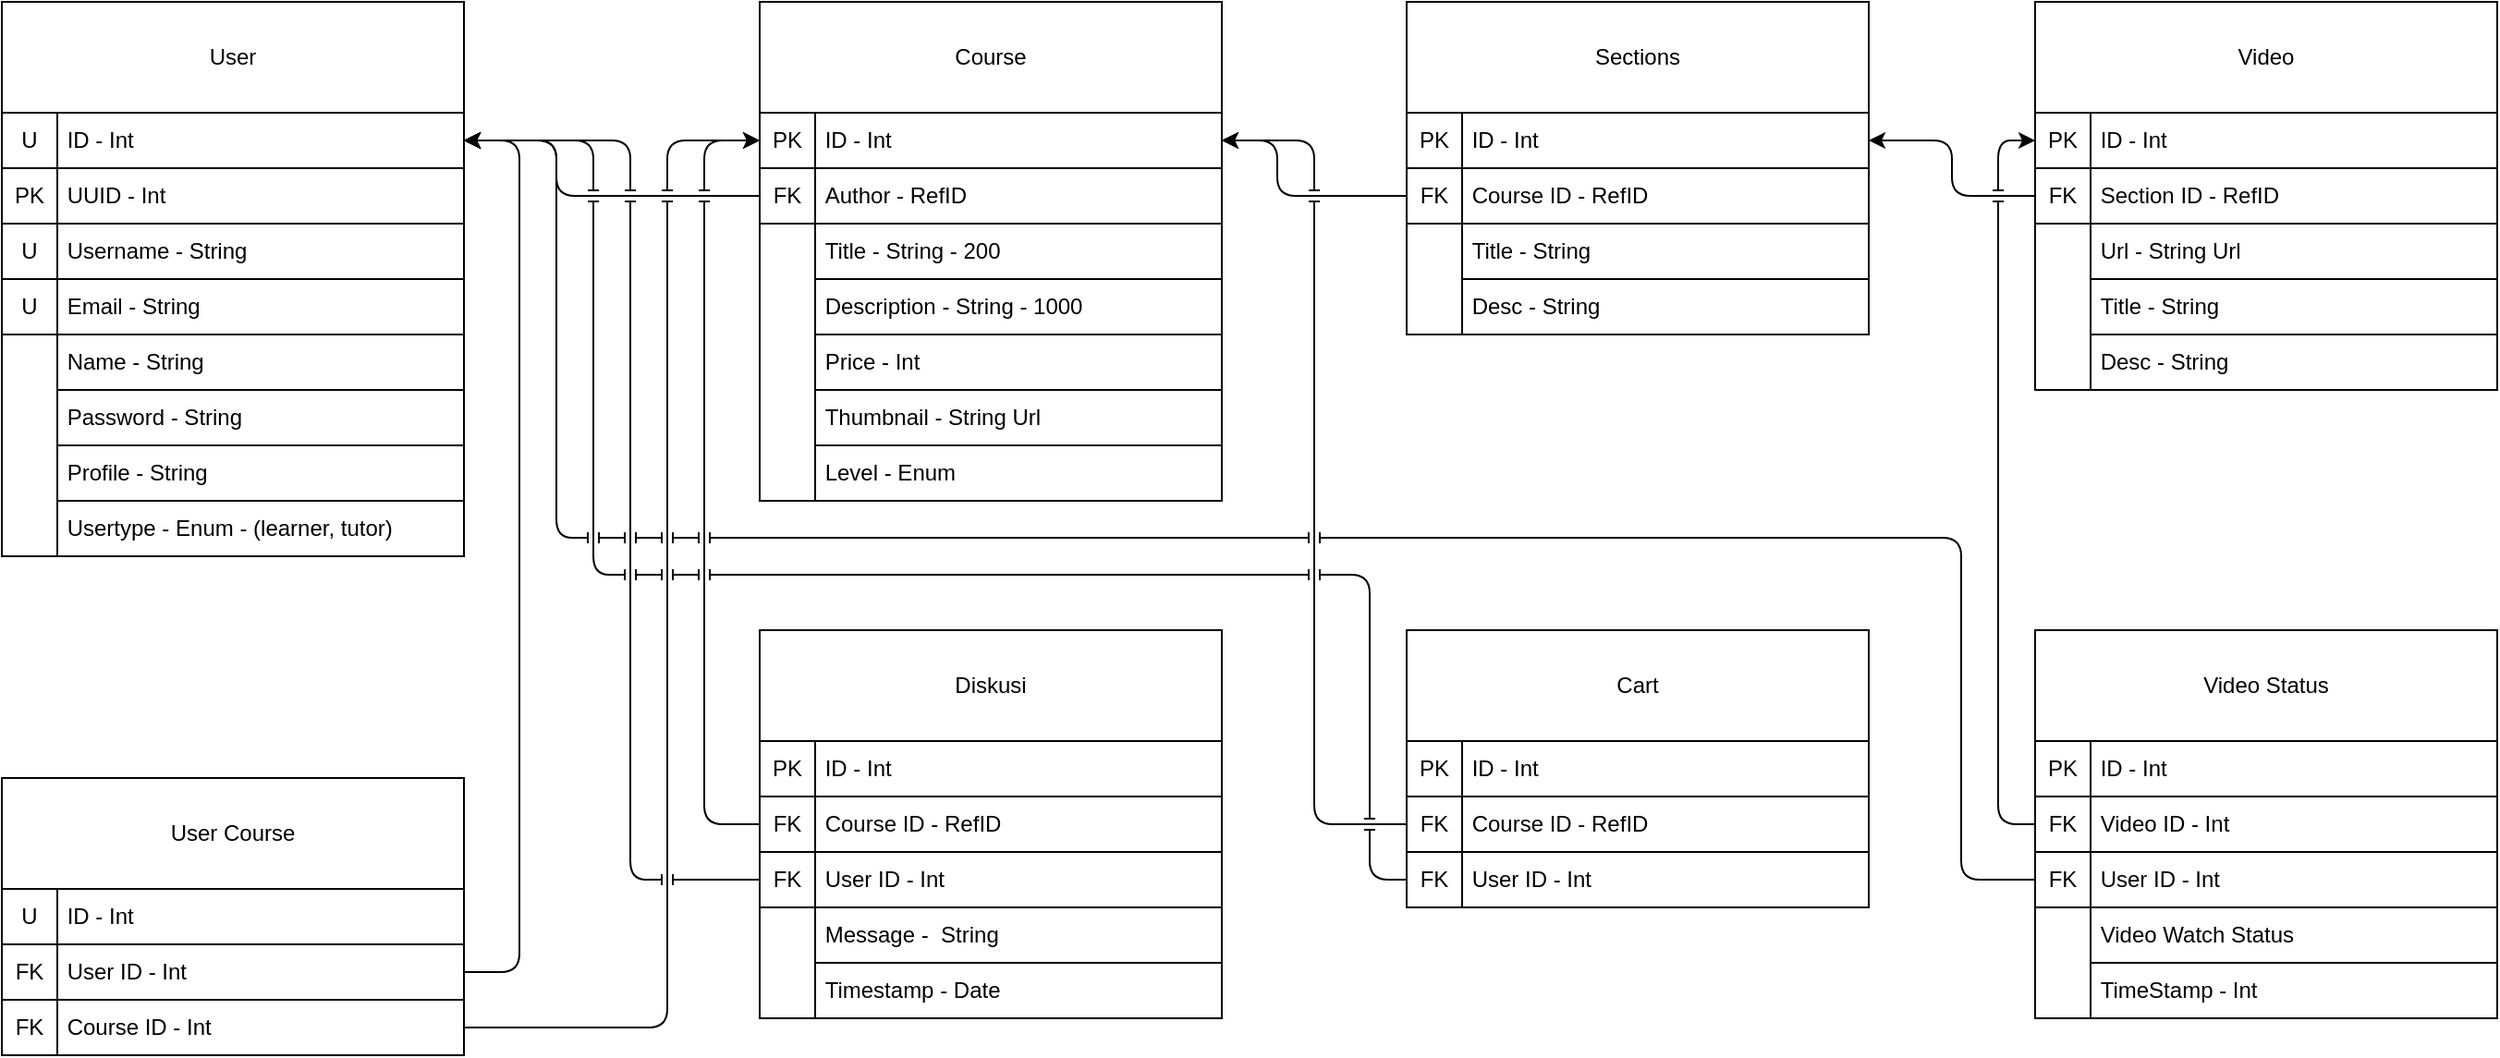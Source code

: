 <mxfile>
    <diagram id="nnqeHtfKbLPLydA5j7S_" name="Page-1">
        <mxGraphModel dx="1993" dy="1095" grid="1" gridSize="10" guides="1" tooltips="1" connect="1" arrows="1" fold="1" page="1" pageScale="1" pageWidth="1920" pageHeight="1200" background="none" math="0" shadow="0">
            <root>
                <mxCell id="0"/>
                <mxCell id="1" parent="0"/>
                <mxCell id="2" value="User" style="rounded=1;whiteSpace=wrap;html=1;arcSize=0;" vertex="1" parent="1">
                    <mxGeometry x="285" y="300" width="250" height="60" as="geometry"/>
                </mxCell>
                <mxCell id="3" value="&amp;nbsp;ID - Int" style="rounded=1;whiteSpace=wrap;html=1;arcSize=0;align=left;strokeColor=default;" vertex="1" parent="1">
                    <mxGeometry x="315" y="360" width="220" height="30" as="geometry"/>
                </mxCell>
                <mxCell id="4" value="&amp;nbsp;UUID - Int" style="rounded=1;whiteSpace=wrap;html=1;arcSize=0;align=left;strokeColor=default;" vertex="1" parent="1">
                    <mxGeometry x="315" y="390" width="220" height="30" as="geometry"/>
                </mxCell>
                <mxCell id="5" value="&amp;nbsp;Username - String " style="rounded=1;whiteSpace=wrap;html=1;arcSize=0;align=left;strokeColor=default;" vertex="1" parent="1">
                    <mxGeometry x="315" y="420" width="220" height="30" as="geometry"/>
                </mxCell>
                <mxCell id="6" value="&amp;nbsp;Email - String " style="rounded=1;whiteSpace=wrap;html=1;arcSize=0;align=left;strokeColor=default;" vertex="1" parent="1">
                    <mxGeometry x="315" y="450" width="220" height="30" as="geometry"/>
                </mxCell>
                <mxCell id="8" value="PK" style="rounded=0;whiteSpace=wrap;html=1;strokeColor=default;" vertex="1" parent="1">
                    <mxGeometry x="285" y="390" width="30" height="30" as="geometry"/>
                </mxCell>
                <mxCell id="9" value="U" style="rounded=0;whiteSpace=wrap;html=1;strokeColor=default;" vertex="1" parent="1">
                    <mxGeometry x="285" y="360" width="30" height="30" as="geometry"/>
                </mxCell>
                <mxCell id="10" value="&amp;nbsp;Name - String " style="rounded=1;whiteSpace=wrap;html=1;arcSize=0;align=left;strokeColor=default;" vertex="1" parent="1">
                    <mxGeometry x="315" y="480" width="220" height="30" as="geometry"/>
                </mxCell>
                <mxCell id="11" value="&amp;nbsp;Password - String " style="rounded=1;whiteSpace=wrap;html=1;arcSize=0;align=left;strokeColor=default;" vertex="1" parent="1">
                    <mxGeometry x="315" y="510" width="220" height="30" as="geometry"/>
                </mxCell>
                <mxCell id="12" value="&amp;nbsp;Usertype - Enum - (learner, tutor) " style="rounded=1;whiteSpace=wrap;html=1;arcSize=0;align=left;strokeColor=default;" vertex="1" parent="1">
                    <mxGeometry x="315" y="570" width="220" height="30" as="geometry"/>
                </mxCell>
                <mxCell id="13" value="" style="rounded=0;whiteSpace=wrap;html=1;strokeColor=default;" vertex="1" parent="1">
                    <mxGeometry x="285" y="480" width="30" height="120" as="geometry"/>
                </mxCell>
                <mxCell id="15" value="Course" style="rounded=1;whiteSpace=wrap;html=1;arcSize=0;" vertex="1" parent="1">
                    <mxGeometry x="695" y="300" width="250" height="60" as="geometry"/>
                </mxCell>
                <mxCell id="16" value="U" style="rounded=0;whiteSpace=wrap;html=1;strokeColor=default;" vertex="1" parent="1">
                    <mxGeometry x="285" y="420" width="30" height="30" as="geometry"/>
                </mxCell>
                <mxCell id="18" value="U" style="rounded=0;whiteSpace=wrap;html=1;strokeColor=default;" vertex="1" parent="1">
                    <mxGeometry x="285" y="450" width="30" height="30" as="geometry"/>
                </mxCell>
                <mxCell id="19" value="&amp;nbsp;ID - Int" style="rounded=1;whiteSpace=wrap;html=1;arcSize=0;align=left;strokeColor=default;" vertex="1" parent="1">
                    <mxGeometry x="725" y="360" width="220" height="30" as="geometry"/>
                </mxCell>
                <mxCell id="20" value="PK" style="rounded=0;whiteSpace=wrap;html=1;strokeColor=default;" vertex="1" parent="1">
                    <mxGeometry x="695" y="360" width="30" height="30" as="geometry"/>
                </mxCell>
                <mxCell id="23" value="&amp;nbsp;Title - String - 200" style="rounded=1;whiteSpace=wrap;html=1;arcSize=0;align=left;strokeColor=default;" vertex="1" parent="1">
                    <mxGeometry x="725" y="420" width="220" height="30" as="geometry"/>
                </mxCell>
                <mxCell id="24" value="&amp;nbsp;Description - String - 1000" style="rounded=1;whiteSpace=wrap;html=1;arcSize=0;align=left;strokeColor=default;" vertex="1" parent="1">
                    <mxGeometry x="725" y="450" width="220" height="30" as="geometry"/>
                </mxCell>
                <mxCell id="26" value="&amp;nbsp;Author - RefID" style="rounded=1;whiteSpace=wrap;html=1;arcSize=0;align=left;strokeColor=default;" vertex="1" parent="1">
                    <mxGeometry x="725" y="390" width="220" height="30" as="geometry"/>
                </mxCell>
                <mxCell id="50" style="edgeStyle=orthogonalEdgeStyle;html=1;exitX=0;exitY=0.5;exitDx=0;exitDy=0;entryX=1;entryY=0.5;entryDx=0;entryDy=0;elbow=vertical;jumpStyle=line;" edge="1" parent="1" source="27" target="3">
                    <mxGeometry relative="1" as="geometry">
                        <Array as="points">
                            <mxPoint x="585" y="405"/>
                            <mxPoint x="585" y="375"/>
                        </Array>
                    </mxGeometry>
                </mxCell>
                <mxCell id="27" value="FK" style="rounded=0;whiteSpace=wrap;html=1;strokeColor=default;" vertex="1" parent="1">
                    <mxGeometry x="695" y="390" width="30" height="30" as="geometry"/>
                </mxCell>
                <mxCell id="28" value="&amp;nbsp;Price - Int" style="rounded=1;whiteSpace=wrap;html=1;arcSize=0;align=left;strokeColor=default;" vertex="1" parent="1">
                    <mxGeometry x="725" y="480" width="220" height="30" as="geometry"/>
                </mxCell>
                <mxCell id="29" value="" style="rounded=0;whiteSpace=wrap;html=1;strokeColor=default;" vertex="1" parent="1">
                    <mxGeometry x="695" y="420" width="30" height="150" as="geometry"/>
                </mxCell>
                <mxCell id="30" value="Sections" style="rounded=1;whiteSpace=wrap;html=1;arcSize=0;" vertex="1" parent="1">
                    <mxGeometry x="1045" y="300" width="250" height="60" as="geometry"/>
                </mxCell>
                <mxCell id="31" value="Video" style="rounded=1;whiteSpace=wrap;html=1;arcSize=0;" vertex="1" parent="1">
                    <mxGeometry x="1385" y="300" width="250" height="60" as="geometry"/>
                </mxCell>
                <mxCell id="32" value="&amp;nbsp;Thumbnail - String Url" style="rounded=1;whiteSpace=wrap;html=1;arcSize=0;align=left;strokeColor=default;" vertex="1" parent="1">
                    <mxGeometry x="725" y="510" width="220" height="30" as="geometry"/>
                </mxCell>
                <mxCell id="33" value="&amp;nbsp;Level - Enum" style="rounded=1;whiteSpace=wrap;html=1;arcSize=0;align=left;strokeColor=default;" vertex="1" parent="1">
                    <mxGeometry x="725" y="540" width="220" height="30" as="geometry"/>
                </mxCell>
                <mxCell id="34" value="&amp;nbsp;ID - Int" style="rounded=1;whiteSpace=wrap;html=1;arcSize=0;align=left;strokeColor=default;" vertex="1" parent="1">
                    <mxGeometry x="1075" y="360" width="220" height="30" as="geometry"/>
                </mxCell>
                <mxCell id="35" value="&amp;nbsp;Course ID - RefID" style="rounded=1;whiteSpace=wrap;html=1;arcSize=0;align=left;strokeColor=default;" vertex="1" parent="1">
                    <mxGeometry x="1075" y="390" width="220" height="30" as="geometry"/>
                </mxCell>
                <mxCell id="51" style="edgeStyle=orthogonalEdgeStyle;html=1;exitX=0;exitY=0.5;exitDx=0;exitDy=0;entryX=1;entryY=0.5;entryDx=0;entryDy=0;elbow=vertical;jumpStyle=line;" edge="1" parent="1" source="36" target="19">
                    <mxGeometry relative="1" as="geometry">
                        <Array as="points">
                            <mxPoint x="975" y="405"/>
                            <mxPoint x="975" y="375"/>
                        </Array>
                    </mxGeometry>
                </mxCell>
                <mxCell id="36" value="FK" style="rounded=0;whiteSpace=wrap;html=1;strokeColor=default;" vertex="1" parent="1">
                    <mxGeometry x="1045" y="390" width="30" height="30" as="geometry"/>
                </mxCell>
                <mxCell id="37" value="PK" style="rounded=0;whiteSpace=wrap;html=1;strokeColor=default;" vertex="1" parent="1">
                    <mxGeometry x="1045" y="360" width="30" height="30" as="geometry"/>
                </mxCell>
                <mxCell id="38" value="&amp;nbsp;Title - String" style="rounded=1;whiteSpace=wrap;html=1;arcSize=0;align=left;strokeColor=default;" vertex="1" parent="1">
                    <mxGeometry x="1075" y="420" width="220" height="30" as="geometry"/>
                </mxCell>
                <mxCell id="39" value="&amp;nbsp;Desc - String" style="rounded=1;whiteSpace=wrap;html=1;arcSize=0;align=left;strokeColor=default;" vertex="1" parent="1">
                    <mxGeometry x="1075" y="450" width="220" height="30" as="geometry"/>
                </mxCell>
                <mxCell id="40" value="" style="rounded=0;whiteSpace=wrap;html=1;strokeColor=default;" vertex="1" parent="1">
                    <mxGeometry x="1045" y="420" width="30" height="60" as="geometry"/>
                </mxCell>
                <mxCell id="41" value="&amp;nbsp;Url - String Url" style="rounded=1;whiteSpace=wrap;html=1;arcSize=0;align=left;strokeColor=default;" vertex="1" parent="1">
                    <mxGeometry x="1415" y="420" width="220" height="30" as="geometry"/>
                </mxCell>
                <mxCell id="52" style="edgeStyle=orthogonalEdgeStyle;html=1;exitX=0;exitY=0.5;exitDx=0;exitDy=0;entryX=1;entryY=0.5;entryDx=0;entryDy=0;elbow=vertical;jumpStyle=line;" edge="1" parent="1" source="42" target="34">
                    <mxGeometry relative="1" as="geometry"/>
                </mxCell>
                <mxCell id="42" value="FK" style="rounded=0;whiteSpace=wrap;html=1;strokeColor=default;" vertex="1" parent="1">
                    <mxGeometry x="1385" y="390" width="30" height="30" as="geometry"/>
                </mxCell>
                <mxCell id="43" value="&amp;nbsp;Title - String" style="rounded=1;whiteSpace=wrap;html=1;arcSize=0;align=left;strokeColor=default;" vertex="1" parent="1">
                    <mxGeometry x="1415" y="450" width="220" height="30" as="geometry"/>
                </mxCell>
                <mxCell id="44" value="&amp;nbsp;Desc - String" style="rounded=1;whiteSpace=wrap;html=1;arcSize=0;align=left;strokeColor=default;" vertex="1" parent="1">
                    <mxGeometry x="1415" y="480" width="220" height="30" as="geometry"/>
                </mxCell>
                <mxCell id="45" value="" style="rounded=0;whiteSpace=wrap;html=1;strokeColor=default;" vertex="1" parent="1">
                    <mxGeometry x="1385" y="420" width="30" height="90" as="geometry"/>
                </mxCell>
                <mxCell id="46" value="PK" style="rounded=0;whiteSpace=wrap;html=1;strokeColor=default;" vertex="1" parent="1">
                    <mxGeometry x="1385" y="360" width="30" height="30" as="geometry"/>
                </mxCell>
                <mxCell id="47" value="&amp;nbsp;ID - Int" style="rounded=1;whiteSpace=wrap;html=1;arcSize=0;align=left;strokeColor=default;" vertex="1" parent="1">
                    <mxGeometry x="1415" y="360" width="220" height="30" as="geometry"/>
                </mxCell>
                <mxCell id="48" value="&amp;nbsp;Section ID - RefID" style="rounded=1;whiteSpace=wrap;html=1;arcSize=0;align=left;strokeColor=default;" vertex="1" parent="1">
                    <mxGeometry x="1415" y="390" width="220" height="30" as="geometry"/>
                </mxCell>
                <mxCell id="53" value="User Course" style="rounded=1;whiteSpace=wrap;html=1;arcSize=0;" vertex="1" parent="1">
                    <mxGeometry x="285" y="720" width="250" height="60" as="geometry"/>
                </mxCell>
                <mxCell id="54" value="&amp;nbsp;ID - Int" style="rounded=1;whiteSpace=wrap;html=1;arcSize=0;align=left;strokeColor=default;" vertex="1" parent="1">
                    <mxGeometry x="315" y="780" width="220" height="30" as="geometry"/>
                </mxCell>
                <mxCell id="55" value="&amp;nbsp;User ID - Int" style="rounded=1;whiteSpace=wrap;html=1;arcSize=0;align=left;strokeColor=default;" vertex="1" parent="1">
                    <mxGeometry x="315" y="810" width="220" height="30" as="geometry"/>
                </mxCell>
                <mxCell id="56" value="&amp;nbsp;Course ID - Int" style="rounded=1;whiteSpace=wrap;html=1;arcSize=0;align=left;strokeColor=default;" vertex="1" parent="1">
                    <mxGeometry x="315" y="840" width="220" height="30" as="geometry"/>
                </mxCell>
                <mxCell id="68" style="edgeStyle=orthogonalEdgeStyle;html=1;exitX=1;exitY=0.5;exitDx=0;exitDy=0;entryX=1;entryY=0.5;entryDx=0;entryDy=0;elbow=vertical;jumpStyle=line;" edge="1" parent="1" source="55" target="3">
                    <mxGeometry relative="1" as="geometry">
                        <Array as="points">
                            <mxPoint x="565" y="825"/>
                            <mxPoint x="565" y="375"/>
                        </Array>
                    </mxGeometry>
                </mxCell>
                <mxCell id="58" value="FK" style="rounded=0;whiteSpace=wrap;html=1;strokeColor=default;" vertex="1" parent="1">
                    <mxGeometry x="285" y="810" width="30" height="30" as="geometry"/>
                </mxCell>
                <mxCell id="59" value="U" style="rounded=0;whiteSpace=wrap;html=1;strokeColor=default;" vertex="1" parent="1">
                    <mxGeometry x="285" y="780" width="30" height="30" as="geometry"/>
                </mxCell>
                <mxCell id="69" style="edgeStyle=orthogonalEdgeStyle;html=1;exitX=1;exitY=0.5;exitDx=0;exitDy=0;entryX=0;entryY=0.5;entryDx=0;entryDy=0;elbow=vertical;jumpStyle=line;" edge="1" parent="1" source="56" target="20">
                    <mxGeometry relative="1" as="geometry">
                        <Array as="points">
                            <mxPoint x="645" y="855"/>
                            <mxPoint x="645" y="375"/>
                        </Array>
                    </mxGeometry>
                </mxCell>
                <mxCell id="66" value="FK" style="rounded=0;whiteSpace=wrap;html=1;strokeColor=default;" vertex="1" parent="1">
                    <mxGeometry x="285" y="840" width="30" height="30" as="geometry"/>
                </mxCell>
                <mxCell id="70" value="Diskusi" style="rounded=1;whiteSpace=wrap;html=1;arcSize=0;" vertex="1" parent="1">
                    <mxGeometry x="695" y="640" width="250" height="60" as="geometry"/>
                </mxCell>
                <mxCell id="71" value="PK" style="rounded=0;whiteSpace=wrap;html=1;strokeColor=default;" vertex="1" parent="1">
                    <mxGeometry x="695" y="700" width="30" height="30" as="geometry"/>
                </mxCell>
                <mxCell id="72" value="&amp;nbsp;ID - Int" style="rounded=1;whiteSpace=wrap;html=1;arcSize=0;align=left;strokeColor=default;" vertex="1" parent="1">
                    <mxGeometry x="725" y="700" width="220" height="30" as="geometry"/>
                </mxCell>
                <mxCell id="73" value="&amp;nbsp;Course ID - RefID" style="rounded=1;whiteSpace=wrap;html=1;arcSize=0;align=left;strokeColor=default;" vertex="1" parent="1">
                    <mxGeometry x="725" y="730" width="220" height="30" as="geometry"/>
                </mxCell>
                <mxCell id="80" style="edgeStyle=orthogonalEdgeStyle;jumpStyle=line;html=1;exitX=0;exitY=0.5;exitDx=0;exitDy=0;entryX=0;entryY=0.5;entryDx=0;entryDy=0;elbow=vertical;" edge="1" parent="1" source="74" target="20">
                    <mxGeometry relative="1" as="geometry">
                        <Array as="points">
                            <mxPoint x="665" y="745"/>
                            <mxPoint x="665" y="375"/>
                        </Array>
                    </mxGeometry>
                </mxCell>
                <mxCell id="74" value="FK" style="rounded=0;whiteSpace=wrap;html=1;strokeColor=default;" vertex="1" parent="1">
                    <mxGeometry x="695" y="730" width="30" height="30" as="geometry"/>
                </mxCell>
                <mxCell id="75" value="&amp;nbsp;User ID - Int" style="rounded=1;whiteSpace=wrap;html=1;arcSize=0;align=left;strokeColor=default;" vertex="1" parent="1">
                    <mxGeometry x="725" y="760" width="220" height="30" as="geometry"/>
                </mxCell>
                <mxCell id="81" style="edgeStyle=orthogonalEdgeStyle;jumpStyle=line;html=1;exitX=0;exitY=0.5;exitDx=0;exitDy=0;entryX=1;entryY=0.5;entryDx=0;entryDy=0;elbow=vertical;" edge="1" parent="1" source="76" target="3">
                    <mxGeometry relative="1" as="geometry">
                        <Array as="points">
                            <mxPoint x="625" y="775"/>
                            <mxPoint x="625" y="375"/>
                        </Array>
                    </mxGeometry>
                </mxCell>
                <mxCell id="76" value="FK" style="rounded=0;whiteSpace=wrap;html=1;strokeColor=default;" vertex="1" parent="1">
                    <mxGeometry x="695" y="760" width="30" height="30" as="geometry"/>
                </mxCell>
                <mxCell id="77" value="&amp;nbsp;Message -&amp;nbsp; String" style="rounded=1;whiteSpace=wrap;html=1;arcSize=0;align=left;strokeColor=default;" vertex="1" parent="1">
                    <mxGeometry x="725" y="790" width="220" height="30" as="geometry"/>
                </mxCell>
                <mxCell id="78" value="" style="rounded=0;whiteSpace=wrap;html=1;strokeColor=default;" vertex="1" parent="1">
                    <mxGeometry x="695" y="790" width="30" height="60" as="geometry"/>
                </mxCell>
                <mxCell id="79" value="&amp;nbsp;Timestamp - Date" style="rounded=1;whiteSpace=wrap;html=1;arcSize=0;align=left;strokeColor=default;" vertex="1" parent="1">
                    <mxGeometry x="725" y="820" width="220" height="30" as="geometry"/>
                </mxCell>
                <mxCell id="82" value="&amp;nbsp;Profile - String" style="rounded=1;whiteSpace=wrap;html=1;arcSize=0;align=left;strokeColor=default;" vertex="1" parent="1">
                    <mxGeometry x="315" y="540" width="220" height="30" as="geometry"/>
                </mxCell>
                <mxCell id="83" value="Cart" style="rounded=1;whiteSpace=wrap;html=1;arcSize=0;" vertex="1" parent="1">
                    <mxGeometry x="1045" y="640" width="250" height="60" as="geometry"/>
                </mxCell>
                <mxCell id="84" value="&amp;nbsp;ID - Int" style="rounded=1;whiteSpace=wrap;html=1;arcSize=0;align=left;strokeColor=default;" vertex="1" parent="1">
                    <mxGeometry x="1075" y="700" width="220" height="30" as="geometry"/>
                </mxCell>
                <mxCell id="85" value="&amp;nbsp;Course ID - RefID" style="rounded=1;whiteSpace=wrap;html=1;arcSize=0;align=left;strokeColor=default;" vertex="1" parent="1">
                    <mxGeometry x="1075" y="730" width="220" height="30" as="geometry"/>
                </mxCell>
                <mxCell id="86" value="&amp;nbsp;User ID - Int" style="rounded=1;whiteSpace=wrap;html=1;arcSize=0;align=left;strokeColor=default;" vertex="1" parent="1">
                    <mxGeometry x="1075" y="760" width="220" height="30" as="geometry"/>
                </mxCell>
                <mxCell id="89" value="PK" style="rounded=0;whiteSpace=wrap;html=1;strokeColor=default;" vertex="1" parent="1">
                    <mxGeometry x="1045" y="700" width="30" height="30" as="geometry"/>
                </mxCell>
                <mxCell id="92" style="edgeStyle=orthogonalEdgeStyle;jumpStyle=line;html=1;exitX=0;exitY=0.5;exitDx=0;exitDy=0;entryX=1;entryY=0.5;entryDx=0;entryDy=0;elbow=vertical;" edge="1" parent="1" source="90" target="19">
                    <mxGeometry relative="1" as="geometry"/>
                </mxCell>
                <mxCell id="90" value="FK" style="rounded=0;whiteSpace=wrap;html=1;strokeColor=default;" vertex="1" parent="1">
                    <mxGeometry x="1045" y="730" width="30" height="30" as="geometry"/>
                </mxCell>
                <mxCell id="93" style="edgeStyle=orthogonalEdgeStyle;jumpStyle=line;html=1;exitX=0;exitY=0.5;exitDx=0;exitDy=0;entryX=1;entryY=0.5;entryDx=0;entryDy=0;elbow=vertical;" edge="1" parent="1" source="91" target="3">
                    <mxGeometry relative="1" as="geometry">
                        <Array as="points">
                            <mxPoint x="1025" y="775"/>
                            <mxPoint x="1025" y="610"/>
                            <mxPoint x="605" y="610"/>
                            <mxPoint x="605" y="375"/>
                        </Array>
                    </mxGeometry>
                </mxCell>
                <mxCell id="91" value="FK" style="rounded=0;whiteSpace=wrap;html=1;strokeColor=default;" vertex="1" parent="1">
                    <mxGeometry x="1045" y="760" width="30" height="30" as="geometry"/>
                </mxCell>
                <mxCell id="94" value="Video Status" style="rounded=1;whiteSpace=wrap;html=1;arcSize=0;" vertex="1" parent="1">
                    <mxGeometry x="1385" y="640" width="250" height="60" as="geometry"/>
                </mxCell>
                <mxCell id="95" value="&amp;nbsp;ID - Int" style="rounded=1;whiteSpace=wrap;html=1;arcSize=0;align=left;strokeColor=default;" vertex="1" parent="1">
                    <mxGeometry x="1415" y="700" width="220" height="30" as="geometry"/>
                </mxCell>
                <mxCell id="96" value="&amp;nbsp;Video ID - Int" style="rounded=1;whiteSpace=wrap;html=1;arcSize=0;align=left;strokeColor=default;" vertex="1" parent="1">
                    <mxGeometry x="1415" y="730" width="220" height="30" as="geometry"/>
                </mxCell>
                <mxCell id="97" value="&amp;nbsp;User ID - Int" style="rounded=1;whiteSpace=wrap;html=1;arcSize=0;align=left;strokeColor=default;" vertex="1" parent="1">
                    <mxGeometry x="1415" y="760" width="220" height="30" as="geometry"/>
                </mxCell>
                <mxCell id="105" style="edgeStyle=orthogonalEdgeStyle;jumpStyle=line;html=1;exitX=0;exitY=0.5;exitDx=0;exitDy=0;entryX=1;entryY=0.5;entryDx=0;entryDy=0;elbow=vertical;" edge="1" parent="1" source="98" target="3">
                    <mxGeometry relative="1" as="geometry">
                        <Array as="points">
                            <mxPoint x="1345" y="775"/>
                            <mxPoint x="1345" y="590"/>
                            <mxPoint x="585" y="590"/>
                            <mxPoint x="585" y="375"/>
                        </Array>
                    </mxGeometry>
                </mxCell>
                <mxCell id="98" value="FK" style="rounded=0;whiteSpace=wrap;html=1;strokeColor=default;" vertex="1" parent="1">
                    <mxGeometry x="1385" y="760" width="30" height="30" as="geometry"/>
                </mxCell>
                <mxCell id="104" style="edgeStyle=orthogonalEdgeStyle;jumpStyle=line;html=1;exitX=0;exitY=0.5;exitDx=0;exitDy=0;entryX=0;entryY=0.5;entryDx=0;entryDy=0;elbow=vertical;" edge="1" parent="1" source="99" target="46">
                    <mxGeometry relative="1" as="geometry">
                        <Array as="points">
                            <mxPoint x="1365" y="745"/>
                            <mxPoint x="1365" y="375"/>
                        </Array>
                    </mxGeometry>
                </mxCell>
                <mxCell id="99" value="FK" style="rounded=0;whiteSpace=wrap;html=1;strokeColor=default;" vertex="1" parent="1">
                    <mxGeometry x="1385" y="730" width="30" height="30" as="geometry"/>
                </mxCell>
                <mxCell id="100" value="PK" style="rounded=0;whiteSpace=wrap;html=1;strokeColor=default;" vertex="1" parent="1">
                    <mxGeometry x="1385" y="700" width="30" height="30" as="geometry"/>
                </mxCell>
                <mxCell id="101" value="&amp;nbsp;Video Watch Status" style="rounded=1;whiteSpace=wrap;html=1;arcSize=0;align=left;strokeColor=default;" vertex="1" parent="1">
                    <mxGeometry x="1415" y="790" width="220" height="30" as="geometry"/>
                </mxCell>
                <mxCell id="102" value="&amp;nbsp;TimeStamp - Int" style="rounded=1;whiteSpace=wrap;html=1;arcSize=0;align=left;strokeColor=default;" vertex="1" parent="1">
                    <mxGeometry x="1415" y="820" width="220" height="30" as="geometry"/>
                </mxCell>
                <mxCell id="103" value="" style="rounded=0;whiteSpace=wrap;html=1;strokeColor=default;" vertex="1" parent="1">
                    <mxGeometry x="1385" y="790" width="30" height="60" as="geometry"/>
                </mxCell>
            </root>
        </mxGraphModel>
    </diagram>
</mxfile>
